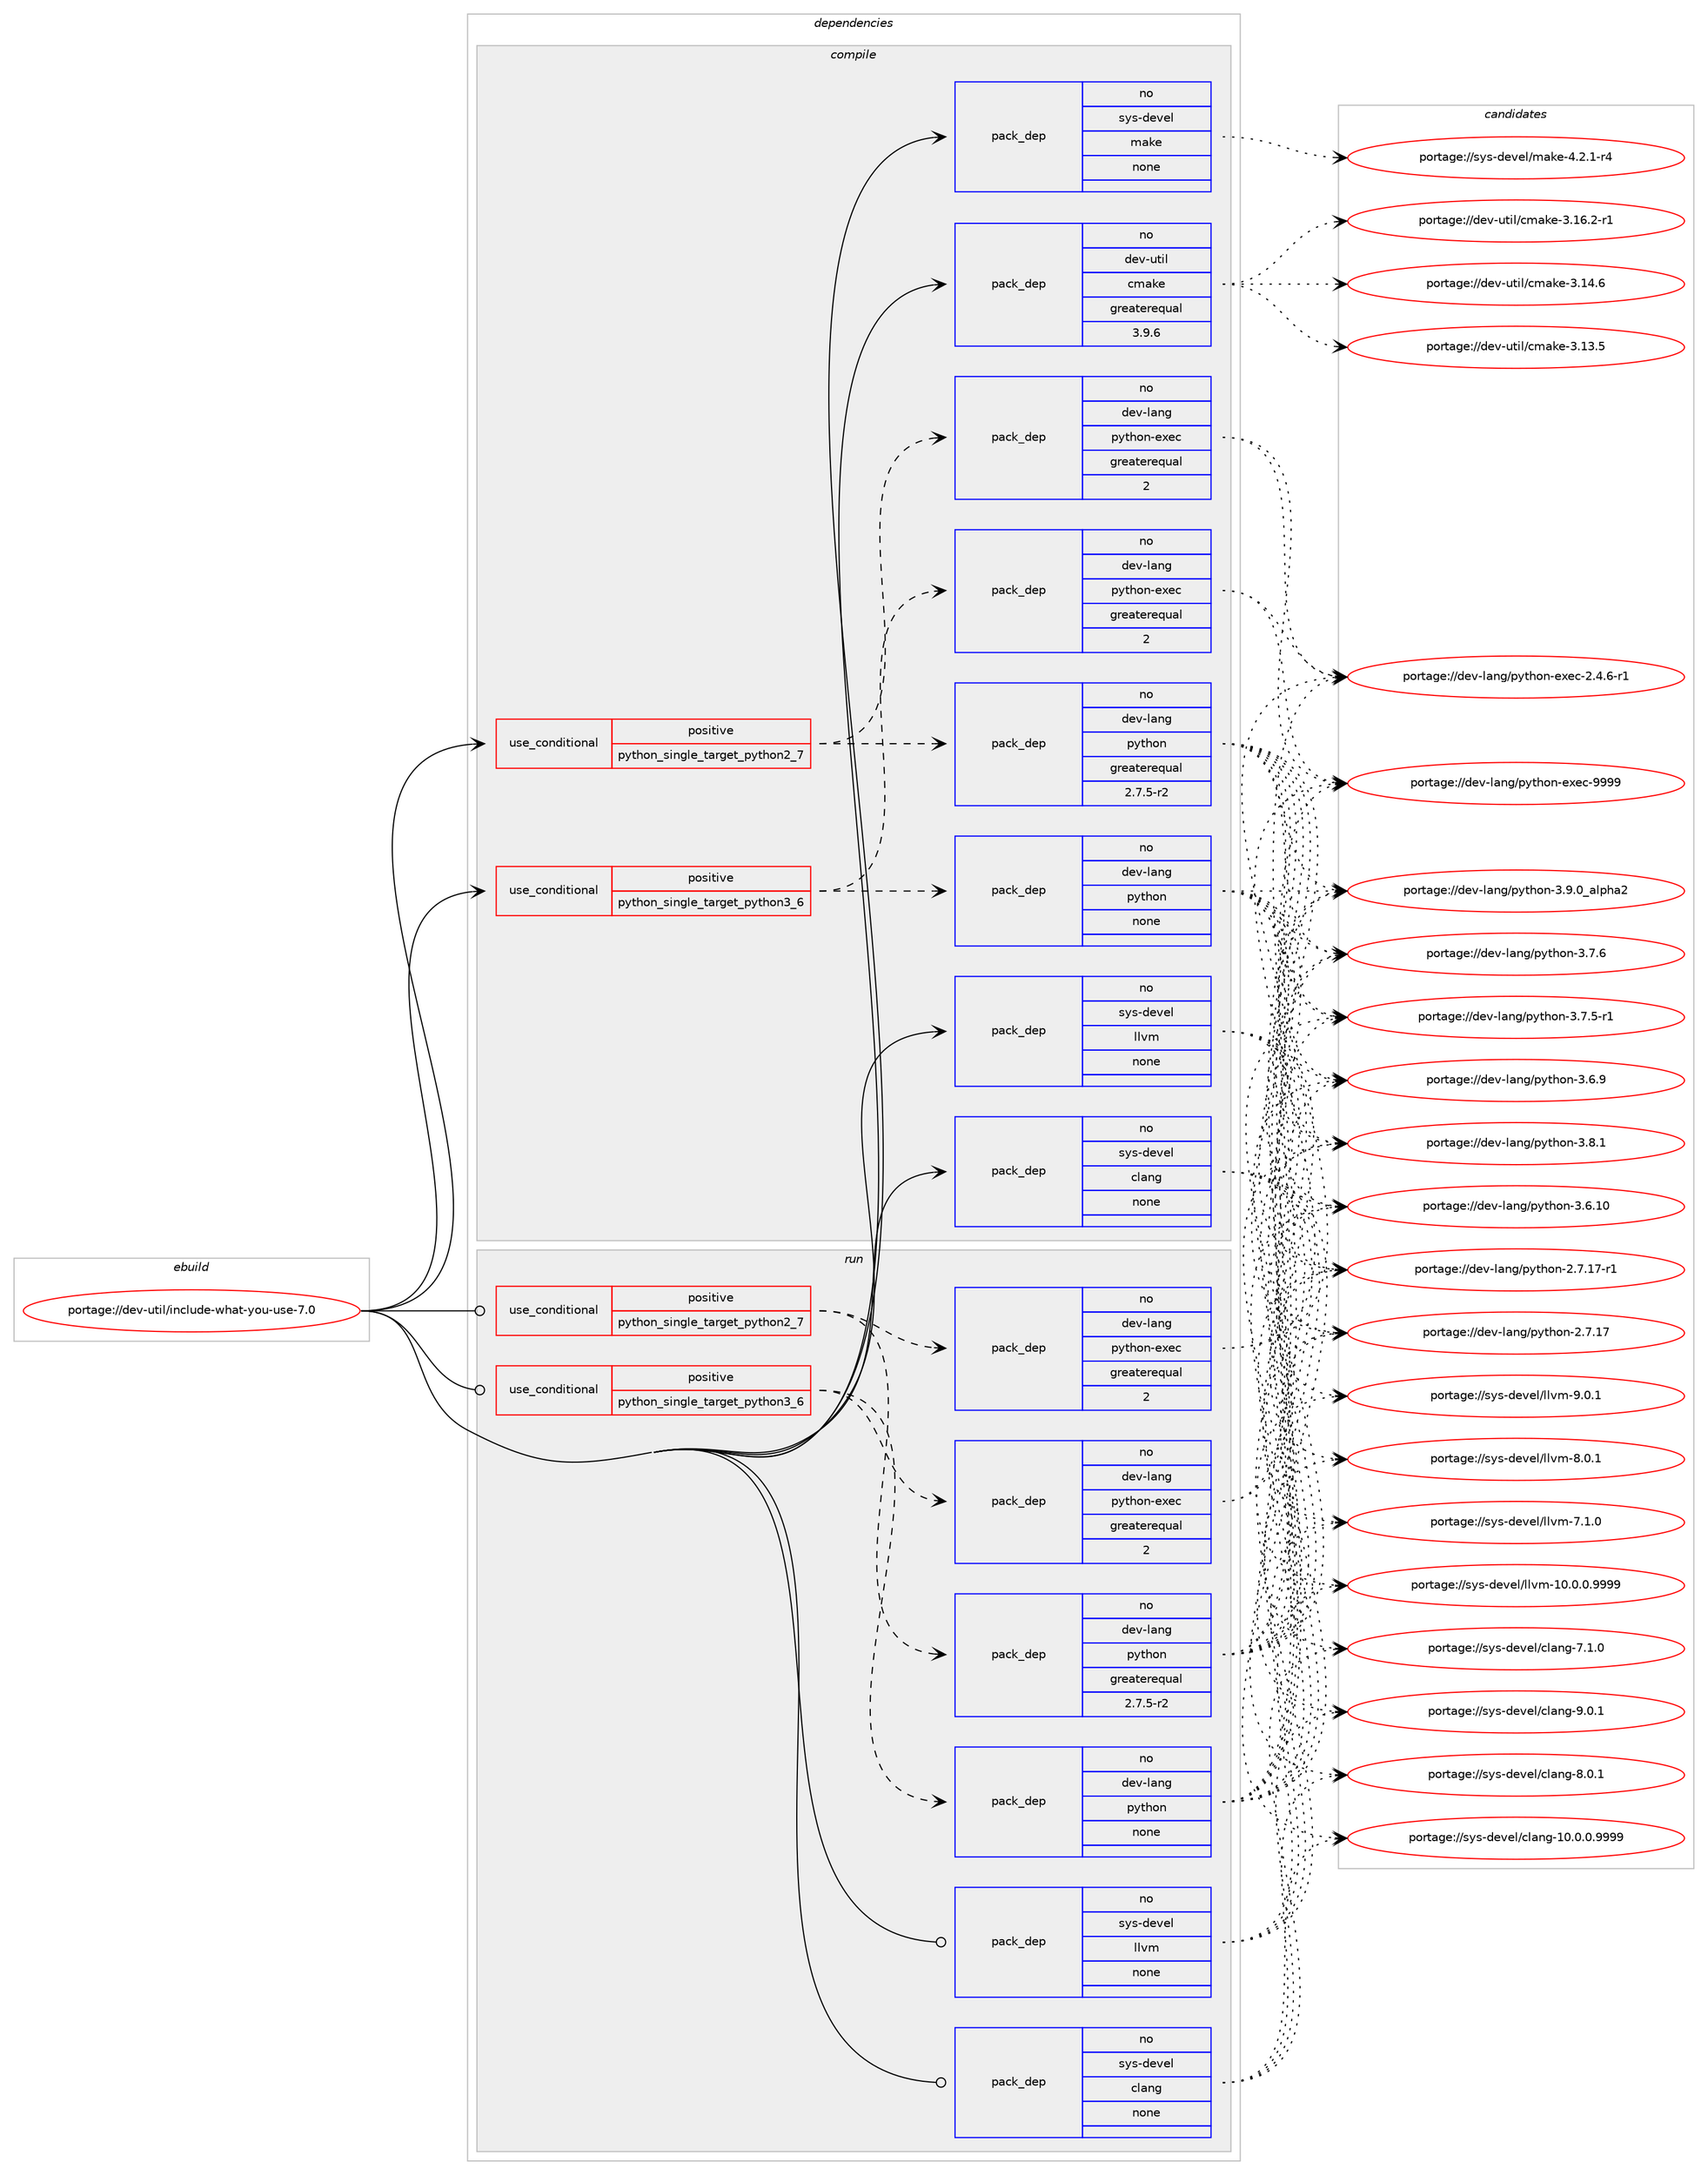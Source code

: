digraph prolog {

# *************
# Graph options
# *************

newrank=true;
concentrate=true;
compound=true;
graph [rankdir=LR,fontname=Helvetica,fontsize=10,ranksep=1.5];#, ranksep=2.5, nodesep=0.2];
edge  [arrowhead=vee];
node  [fontname=Helvetica,fontsize=10];

# **********
# The ebuild
# **********

subgraph cluster_leftcol {
color=gray;
rank=same;
label=<<i>ebuild</i>>;
id [label="portage://dev-util/include-what-you-use-7.0", color=red, width=4, href="../dev-util/include-what-you-use-7.0.svg"];
}

# ****************
# The dependencies
# ****************

subgraph cluster_midcol {
color=gray;
label=<<i>dependencies</i>>;
subgraph cluster_compile {
fillcolor="#eeeeee";
style=filled;
label=<<i>compile</i>>;
subgraph cond62303 {
dependency300731 [label=<<TABLE BORDER="0" CELLBORDER="1" CELLSPACING="0" CELLPADDING="4"><TR><TD ROWSPAN="3" CELLPADDING="10">use_conditional</TD></TR><TR><TD>positive</TD></TR><TR><TD>python_single_target_python2_7</TD></TR></TABLE>>, shape=none, color=red];
subgraph pack233805 {
dependency300732 [label=<<TABLE BORDER="0" CELLBORDER="1" CELLSPACING="0" CELLPADDING="4" WIDTH="220"><TR><TD ROWSPAN="6" CELLPADDING="30">pack_dep</TD></TR><TR><TD WIDTH="110">no</TD></TR><TR><TD>dev-lang</TD></TR><TR><TD>python</TD></TR><TR><TD>greaterequal</TD></TR><TR><TD>2.7.5-r2</TD></TR></TABLE>>, shape=none, color=blue];
}
dependency300731:e -> dependency300732:w [weight=20,style="dashed",arrowhead="vee"];
subgraph pack233806 {
dependency300733 [label=<<TABLE BORDER="0" CELLBORDER="1" CELLSPACING="0" CELLPADDING="4" WIDTH="220"><TR><TD ROWSPAN="6" CELLPADDING="30">pack_dep</TD></TR><TR><TD WIDTH="110">no</TD></TR><TR><TD>dev-lang</TD></TR><TR><TD>python-exec</TD></TR><TR><TD>greaterequal</TD></TR><TR><TD>2</TD></TR></TABLE>>, shape=none, color=blue];
}
dependency300731:e -> dependency300733:w [weight=20,style="dashed",arrowhead="vee"];
}
id:e -> dependency300731:w [weight=20,style="solid",arrowhead="vee"];
subgraph cond62304 {
dependency300734 [label=<<TABLE BORDER="0" CELLBORDER="1" CELLSPACING="0" CELLPADDING="4"><TR><TD ROWSPAN="3" CELLPADDING="10">use_conditional</TD></TR><TR><TD>positive</TD></TR><TR><TD>python_single_target_python3_6</TD></TR></TABLE>>, shape=none, color=red];
subgraph pack233807 {
dependency300735 [label=<<TABLE BORDER="0" CELLBORDER="1" CELLSPACING="0" CELLPADDING="4" WIDTH="220"><TR><TD ROWSPAN="6" CELLPADDING="30">pack_dep</TD></TR><TR><TD WIDTH="110">no</TD></TR><TR><TD>dev-lang</TD></TR><TR><TD>python</TD></TR><TR><TD>none</TD></TR><TR><TD></TD></TR></TABLE>>, shape=none, color=blue];
}
dependency300734:e -> dependency300735:w [weight=20,style="dashed",arrowhead="vee"];
subgraph pack233808 {
dependency300736 [label=<<TABLE BORDER="0" CELLBORDER="1" CELLSPACING="0" CELLPADDING="4" WIDTH="220"><TR><TD ROWSPAN="6" CELLPADDING="30">pack_dep</TD></TR><TR><TD WIDTH="110">no</TD></TR><TR><TD>dev-lang</TD></TR><TR><TD>python-exec</TD></TR><TR><TD>greaterequal</TD></TR><TR><TD>2</TD></TR></TABLE>>, shape=none, color=blue];
}
dependency300734:e -> dependency300736:w [weight=20,style="dashed",arrowhead="vee"];
}
id:e -> dependency300734:w [weight=20,style="solid",arrowhead="vee"];
subgraph pack233809 {
dependency300737 [label=<<TABLE BORDER="0" CELLBORDER="1" CELLSPACING="0" CELLPADDING="4" WIDTH="220"><TR><TD ROWSPAN="6" CELLPADDING="30">pack_dep</TD></TR><TR><TD WIDTH="110">no</TD></TR><TR><TD>dev-util</TD></TR><TR><TD>cmake</TD></TR><TR><TD>greaterequal</TD></TR><TR><TD>3.9.6</TD></TR></TABLE>>, shape=none, color=blue];
}
id:e -> dependency300737:w [weight=20,style="solid",arrowhead="vee"];
subgraph pack233810 {
dependency300738 [label=<<TABLE BORDER="0" CELLBORDER="1" CELLSPACING="0" CELLPADDING="4" WIDTH="220"><TR><TD ROWSPAN="6" CELLPADDING="30">pack_dep</TD></TR><TR><TD WIDTH="110">no</TD></TR><TR><TD>sys-devel</TD></TR><TR><TD>clang</TD></TR><TR><TD>none</TD></TR><TR><TD></TD></TR></TABLE>>, shape=none, color=blue];
}
id:e -> dependency300738:w [weight=20,style="solid",arrowhead="vee"];
subgraph pack233811 {
dependency300739 [label=<<TABLE BORDER="0" CELLBORDER="1" CELLSPACING="0" CELLPADDING="4" WIDTH="220"><TR><TD ROWSPAN="6" CELLPADDING="30">pack_dep</TD></TR><TR><TD WIDTH="110">no</TD></TR><TR><TD>sys-devel</TD></TR><TR><TD>llvm</TD></TR><TR><TD>none</TD></TR><TR><TD></TD></TR></TABLE>>, shape=none, color=blue];
}
id:e -> dependency300739:w [weight=20,style="solid",arrowhead="vee"];
subgraph pack233812 {
dependency300740 [label=<<TABLE BORDER="0" CELLBORDER="1" CELLSPACING="0" CELLPADDING="4" WIDTH="220"><TR><TD ROWSPAN="6" CELLPADDING="30">pack_dep</TD></TR><TR><TD WIDTH="110">no</TD></TR><TR><TD>sys-devel</TD></TR><TR><TD>make</TD></TR><TR><TD>none</TD></TR><TR><TD></TD></TR></TABLE>>, shape=none, color=blue];
}
id:e -> dependency300740:w [weight=20,style="solid",arrowhead="vee"];
}
subgraph cluster_compileandrun {
fillcolor="#eeeeee";
style=filled;
label=<<i>compile and run</i>>;
}
subgraph cluster_run {
fillcolor="#eeeeee";
style=filled;
label=<<i>run</i>>;
subgraph cond62305 {
dependency300741 [label=<<TABLE BORDER="0" CELLBORDER="1" CELLSPACING="0" CELLPADDING="4"><TR><TD ROWSPAN="3" CELLPADDING="10">use_conditional</TD></TR><TR><TD>positive</TD></TR><TR><TD>python_single_target_python2_7</TD></TR></TABLE>>, shape=none, color=red];
subgraph pack233813 {
dependency300742 [label=<<TABLE BORDER="0" CELLBORDER="1" CELLSPACING="0" CELLPADDING="4" WIDTH="220"><TR><TD ROWSPAN="6" CELLPADDING="30">pack_dep</TD></TR><TR><TD WIDTH="110">no</TD></TR><TR><TD>dev-lang</TD></TR><TR><TD>python</TD></TR><TR><TD>greaterequal</TD></TR><TR><TD>2.7.5-r2</TD></TR></TABLE>>, shape=none, color=blue];
}
dependency300741:e -> dependency300742:w [weight=20,style="dashed",arrowhead="vee"];
subgraph pack233814 {
dependency300743 [label=<<TABLE BORDER="0" CELLBORDER="1" CELLSPACING="0" CELLPADDING="4" WIDTH="220"><TR><TD ROWSPAN="6" CELLPADDING="30">pack_dep</TD></TR><TR><TD WIDTH="110">no</TD></TR><TR><TD>dev-lang</TD></TR><TR><TD>python-exec</TD></TR><TR><TD>greaterequal</TD></TR><TR><TD>2</TD></TR></TABLE>>, shape=none, color=blue];
}
dependency300741:e -> dependency300743:w [weight=20,style="dashed",arrowhead="vee"];
}
id:e -> dependency300741:w [weight=20,style="solid",arrowhead="odot"];
subgraph cond62306 {
dependency300744 [label=<<TABLE BORDER="0" CELLBORDER="1" CELLSPACING="0" CELLPADDING="4"><TR><TD ROWSPAN="3" CELLPADDING="10">use_conditional</TD></TR><TR><TD>positive</TD></TR><TR><TD>python_single_target_python3_6</TD></TR></TABLE>>, shape=none, color=red];
subgraph pack233815 {
dependency300745 [label=<<TABLE BORDER="0" CELLBORDER="1" CELLSPACING="0" CELLPADDING="4" WIDTH="220"><TR><TD ROWSPAN="6" CELLPADDING="30">pack_dep</TD></TR><TR><TD WIDTH="110">no</TD></TR><TR><TD>dev-lang</TD></TR><TR><TD>python</TD></TR><TR><TD>none</TD></TR><TR><TD></TD></TR></TABLE>>, shape=none, color=blue];
}
dependency300744:e -> dependency300745:w [weight=20,style="dashed",arrowhead="vee"];
subgraph pack233816 {
dependency300746 [label=<<TABLE BORDER="0" CELLBORDER="1" CELLSPACING="0" CELLPADDING="4" WIDTH="220"><TR><TD ROWSPAN="6" CELLPADDING="30">pack_dep</TD></TR><TR><TD WIDTH="110">no</TD></TR><TR><TD>dev-lang</TD></TR><TR><TD>python-exec</TD></TR><TR><TD>greaterequal</TD></TR><TR><TD>2</TD></TR></TABLE>>, shape=none, color=blue];
}
dependency300744:e -> dependency300746:w [weight=20,style="dashed",arrowhead="vee"];
}
id:e -> dependency300744:w [weight=20,style="solid",arrowhead="odot"];
subgraph pack233817 {
dependency300747 [label=<<TABLE BORDER="0" CELLBORDER="1" CELLSPACING="0" CELLPADDING="4" WIDTH="220"><TR><TD ROWSPAN="6" CELLPADDING="30">pack_dep</TD></TR><TR><TD WIDTH="110">no</TD></TR><TR><TD>sys-devel</TD></TR><TR><TD>clang</TD></TR><TR><TD>none</TD></TR><TR><TD></TD></TR></TABLE>>, shape=none, color=blue];
}
id:e -> dependency300747:w [weight=20,style="solid",arrowhead="odot"];
subgraph pack233818 {
dependency300748 [label=<<TABLE BORDER="0" CELLBORDER="1" CELLSPACING="0" CELLPADDING="4" WIDTH="220"><TR><TD ROWSPAN="6" CELLPADDING="30">pack_dep</TD></TR><TR><TD WIDTH="110">no</TD></TR><TR><TD>sys-devel</TD></TR><TR><TD>llvm</TD></TR><TR><TD>none</TD></TR><TR><TD></TD></TR></TABLE>>, shape=none, color=blue];
}
id:e -> dependency300748:w [weight=20,style="solid",arrowhead="odot"];
}
}

# **************
# The candidates
# **************

subgraph cluster_choices {
rank=same;
color=gray;
label=<<i>candidates</i>>;

subgraph choice233805 {
color=black;
nodesep=1;
choice10010111845108971101034711212111610411111045514657464895971081121049750 [label="portage://dev-lang/python-3.9.0_alpha2", color=red, width=4,href="../dev-lang/python-3.9.0_alpha2.svg"];
choice100101118451089711010347112121116104111110455146564649 [label="portage://dev-lang/python-3.8.1", color=red, width=4,href="../dev-lang/python-3.8.1.svg"];
choice100101118451089711010347112121116104111110455146554654 [label="portage://dev-lang/python-3.7.6", color=red, width=4,href="../dev-lang/python-3.7.6.svg"];
choice1001011184510897110103471121211161041111104551465546534511449 [label="portage://dev-lang/python-3.7.5-r1", color=red, width=4,href="../dev-lang/python-3.7.5-r1.svg"];
choice100101118451089711010347112121116104111110455146544657 [label="portage://dev-lang/python-3.6.9", color=red, width=4,href="../dev-lang/python-3.6.9.svg"];
choice10010111845108971101034711212111610411111045514654464948 [label="portage://dev-lang/python-3.6.10", color=red, width=4,href="../dev-lang/python-3.6.10.svg"];
choice100101118451089711010347112121116104111110455046554649554511449 [label="portage://dev-lang/python-2.7.17-r1", color=red, width=4,href="../dev-lang/python-2.7.17-r1.svg"];
choice10010111845108971101034711212111610411111045504655464955 [label="portage://dev-lang/python-2.7.17", color=red, width=4,href="../dev-lang/python-2.7.17.svg"];
dependency300732:e -> choice10010111845108971101034711212111610411111045514657464895971081121049750:w [style=dotted,weight="100"];
dependency300732:e -> choice100101118451089711010347112121116104111110455146564649:w [style=dotted,weight="100"];
dependency300732:e -> choice100101118451089711010347112121116104111110455146554654:w [style=dotted,weight="100"];
dependency300732:e -> choice1001011184510897110103471121211161041111104551465546534511449:w [style=dotted,weight="100"];
dependency300732:e -> choice100101118451089711010347112121116104111110455146544657:w [style=dotted,weight="100"];
dependency300732:e -> choice10010111845108971101034711212111610411111045514654464948:w [style=dotted,weight="100"];
dependency300732:e -> choice100101118451089711010347112121116104111110455046554649554511449:w [style=dotted,weight="100"];
dependency300732:e -> choice10010111845108971101034711212111610411111045504655464955:w [style=dotted,weight="100"];
}
subgraph choice233806 {
color=black;
nodesep=1;
choice10010111845108971101034711212111610411111045101120101994557575757 [label="portage://dev-lang/python-exec-9999", color=red, width=4,href="../dev-lang/python-exec-9999.svg"];
choice10010111845108971101034711212111610411111045101120101994550465246544511449 [label="portage://dev-lang/python-exec-2.4.6-r1", color=red, width=4,href="../dev-lang/python-exec-2.4.6-r1.svg"];
dependency300733:e -> choice10010111845108971101034711212111610411111045101120101994557575757:w [style=dotted,weight="100"];
dependency300733:e -> choice10010111845108971101034711212111610411111045101120101994550465246544511449:w [style=dotted,weight="100"];
}
subgraph choice233807 {
color=black;
nodesep=1;
choice10010111845108971101034711212111610411111045514657464895971081121049750 [label="portage://dev-lang/python-3.9.0_alpha2", color=red, width=4,href="../dev-lang/python-3.9.0_alpha2.svg"];
choice100101118451089711010347112121116104111110455146564649 [label="portage://dev-lang/python-3.8.1", color=red, width=4,href="../dev-lang/python-3.8.1.svg"];
choice100101118451089711010347112121116104111110455146554654 [label="portage://dev-lang/python-3.7.6", color=red, width=4,href="../dev-lang/python-3.7.6.svg"];
choice1001011184510897110103471121211161041111104551465546534511449 [label="portage://dev-lang/python-3.7.5-r1", color=red, width=4,href="../dev-lang/python-3.7.5-r1.svg"];
choice100101118451089711010347112121116104111110455146544657 [label="portage://dev-lang/python-3.6.9", color=red, width=4,href="../dev-lang/python-3.6.9.svg"];
choice10010111845108971101034711212111610411111045514654464948 [label="portage://dev-lang/python-3.6.10", color=red, width=4,href="../dev-lang/python-3.6.10.svg"];
choice100101118451089711010347112121116104111110455046554649554511449 [label="portage://dev-lang/python-2.7.17-r1", color=red, width=4,href="../dev-lang/python-2.7.17-r1.svg"];
choice10010111845108971101034711212111610411111045504655464955 [label="portage://dev-lang/python-2.7.17", color=red, width=4,href="../dev-lang/python-2.7.17.svg"];
dependency300735:e -> choice10010111845108971101034711212111610411111045514657464895971081121049750:w [style=dotted,weight="100"];
dependency300735:e -> choice100101118451089711010347112121116104111110455146564649:w [style=dotted,weight="100"];
dependency300735:e -> choice100101118451089711010347112121116104111110455146554654:w [style=dotted,weight="100"];
dependency300735:e -> choice1001011184510897110103471121211161041111104551465546534511449:w [style=dotted,weight="100"];
dependency300735:e -> choice100101118451089711010347112121116104111110455146544657:w [style=dotted,weight="100"];
dependency300735:e -> choice10010111845108971101034711212111610411111045514654464948:w [style=dotted,weight="100"];
dependency300735:e -> choice100101118451089711010347112121116104111110455046554649554511449:w [style=dotted,weight="100"];
dependency300735:e -> choice10010111845108971101034711212111610411111045504655464955:w [style=dotted,weight="100"];
}
subgraph choice233808 {
color=black;
nodesep=1;
choice10010111845108971101034711212111610411111045101120101994557575757 [label="portage://dev-lang/python-exec-9999", color=red, width=4,href="../dev-lang/python-exec-9999.svg"];
choice10010111845108971101034711212111610411111045101120101994550465246544511449 [label="portage://dev-lang/python-exec-2.4.6-r1", color=red, width=4,href="../dev-lang/python-exec-2.4.6-r1.svg"];
dependency300736:e -> choice10010111845108971101034711212111610411111045101120101994557575757:w [style=dotted,weight="100"];
dependency300736:e -> choice10010111845108971101034711212111610411111045101120101994550465246544511449:w [style=dotted,weight="100"];
}
subgraph choice233809 {
color=black;
nodesep=1;
choice10010111845117116105108479910997107101455146495446504511449 [label="portage://dev-util/cmake-3.16.2-r1", color=red, width=4,href="../dev-util/cmake-3.16.2-r1.svg"];
choice1001011184511711610510847991099710710145514649524654 [label="portage://dev-util/cmake-3.14.6", color=red, width=4,href="../dev-util/cmake-3.14.6.svg"];
choice1001011184511711610510847991099710710145514649514653 [label="portage://dev-util/cmake-3.13.5", color=red, width=4,href="../dev-util/cmake-3.13.5.svg"];
dependency300737:e -> choice10010111845117116105108479910997107101455146495446504511449:w [style=dotted,weight="100"];
dependency300737:e -> choice1001011184511711610510847991099710710145514649524654:w [style=dotted,weight="100"];
dependency300737:e -> choice1001011184511711610510847991099710710145514649514653:w [style=dotted,weight="100"];
}
subgraph choice233810 {
color=black;
nodesep=1;
choice11512111545100101118101108479910897110103455746484649 [label="portage://sys-devel/clang-9.0.1", color=red, width=4,href="../sys-devel/clang-9.0.1.svg"];
choice11512111545100101118101108479910897110103455646484649 [label="portage://sys-devel/clang-8.0.1", color=red, width=4,href="../sys-devel/clang-8.0.1.svg"];
choice11512111545100101118101108479910897110103455546494648 [label="portage://sys-devel/clang-7.1.0", color=red, width=4,href="../sys-devel/clang-7.1.0.svg"];
choice11512111545100101118101108479910897110103454948464846484657575757 [label="portage://sys-devel/clang-10.0.0.9999", color=red, width=4,href="../sys-devel/clang-10.0.0.9999.svg"];
dependency300738:e -> choice11512111545100101118101108479910897110103455746484649:w [style=dotted,weight="100"];
dependency300738:e -> choice11512111545100101118101108479910897110103455646484649:w [style=dotted,weight="100"];
dependency300738:e -> choice11512111545100101118101108479910897110103455546494648:w [style=dotted,weight="100"];
dependency300738:e -> choice11512111545100101118101108479910897110103454948464846484657575757:w [style=dotted,weight="100"];
}
subgraph choice233811 {
color=black;
nodesep=1;
choice1151211154510010111810110847108108118109455746484649 [label="portage://sys-devel/llvm-9.0.1", color=red, width=4,href="../sys-devel/llvm-9.0.1.svg"];
choice1151211154510010111810110847108108118109455646484649 [label="portage://sys-devel/llvm-8.0.1", color=red, width=4,href="../sys-devel/llvm-8.0.1.svg"];
choice1151211154510010111810110847108108118109455546494648 [label="portage://sys-devel/llvm-7.1.0", color=red, width=4,href="../sys-devel/llvm-7.1.0.svg"];
choice1151211154510010111810110847108108118109454948464846484657575757 [label="portage://sys-devel/llvm-10.0.0.9999", color=red, width=4,href="../sys-devel/llvm-10.0.0.9999.svg"];
dependency300739:e -> choice1151211154510010111810110847108108118109455746484649:w [style=dotted,weight="100"];
dependency300739:e -> choice1151211154510010111810110847108108118109455646484649:w [style=dotted,weight="100"];
dependency300739:e -> choice1151211154510010111810110847108108118109455546494648:w [style=dotted,weight="100"];
dependency300739:e -> choice1151211154510010111810110847108108118109454948464846484657575757:w [style=dotted,weight="100"];
}
subgraph choice233812 {
color=black;
nodesep=1;
choice1151211154510010111810110847109971071014552465046494511452 [label="portage://sys-devel/make-4.2.1-r4", color=red, width=4,href="../sys-devel/make-4.2.1-r4.svg"];
dependency300740:e -> choice1151211154510010111810110847109971071014552465046494511452:w [style=dotted,weight="100"];
}
subgraph choice233813 {
color=black;
nodesep=1;
choice10010111845108971101034711212111610411111045514657464895971081121049750 [label="portage://dev-lang/python-3.9.0_alpha2", color=red, width=4,href="../dev-lang/python-3.9.0_alpha2.svg"];
choice100101118451089711010347112121116104111110455146564649 [label="portage://dev-lang/python-3.8.1", color=red, width=4,href="../dev-lang/python-3.8.1.svg"];
choice100101118451089711010347112121116104111110455146554654 [label="portage://dev-lang/python-3.7.6", color=red, width=4,href="../dev-lang/python-3.7.6.svg"];
choice1001011184510897110103471121211161041111104551465546534511449 [label="portage://dev-lang/python-3.7.5-r1", color=red, width=4,href="../dev-lang/python-3.7.5-r1.svg"];
choice100101118451089711010347112121116104111110455146544657 [label="portage://dev-lang/python-3.6.9", color=red, width=4,href="../dev-lang/python-3.6.9.svg"];
choice10010111845108971101034711212111610411111045514654464948 [label="portage://dev-lang/python-3.6.10", color=red, width=4,href="../dev-lang/python-3.6.10.svg"];
choice100101118451089711010347112121116104111110455046554649554511449 [label="portage://dev-lang/python-2.7.17-r1", color=red, width=4,href="../dev-lang/python-2.7.17-r1.svg"];
choice10010111845108971101034711212111610411111045504655464955 [label="portage://dev-lang/python-2.7.17", color=red, width=4,href="../dev-lang/python-2.7.17.svg"];
dependency300742:e -> choice10010111845108971101034711212111610411111045514657464895971081121049750:w [style=dotted,weight="100"];
dependency300742:e -> choice100101118451089711010347112121116104111110455146564649:w [style=dotted,weight="100"];
dependency300742:e -> choice100101118451089711010347112121116104111110455146554654:w [style=dotted,weight="100"];
dependency300742:e -> choice1001011184510897110103471121211161041111104551465546534511449:w [style=dotted,weight="100"];
dependency300742:e -> choice100101118451089711010347112121116104111110455146544657:w [style=dotted,weight="100"];
dependency300742:e -> choice10010111845108971101034711212111610411111045514654464948:w [style=dotted,weight="100"];
dependency300742:e -> choice100101118451089711010347112121116104111110455046554649554511449:w [style=dotted,weight="100"];
dependency300742:e -> choice10010111845108971101034711212111610411111045504655464955:w [style=dotted,weight="100"];
}
subgraph choice233814 {
color=black;
nodesep=1;
choice10010111845108971101034711212111610411111045101120101994557575757 [label="portage://dev-lang/python-exec-9999", color=red, width=4,href="../dev-lang/python-exec-9999.svg"];
choice10010111845108971101034711212111610411111045101120101994550465246544511449 [label="portage://dev-lang/python-exec-2.4.6-r1", color=red, width=4,href="../dev-lang/python-exec-2.4.6-r1.svg"];
dependency300743:e -> choice10010111845108971101034711212111610411111045101120101994557575757:w [style=dotted,weight="100"];
dependency300743:e -> choice10010111845108971101034711212111610411111045101120101994550465246544511449:w [style=dotted,weight="100"];
}
subgraph choice233815 {
color=black;
nodesep=1;
choice10010111845108971101034711212111610411111045514657464895971081121049750 [label="portage://dev-lang/python-3.9.0_alpha2", color=red, width=4,href="../dev-lang/python-3.9.0_alpha2.svg"];
choice100101118451089711010347112121116104111110455146564649 [label="portage://dev-lang/python-3.8.1", color=red, width=4,href="../dev-lang/python-3.8.1.svg"];
choice100101118451089711010347112121116104111110455146554654 [label="portage://dev-lang/python-3.7.6", color=red, width=4,href="../dev-lang/python-3.7.6.svg"];
choice1001011184510897110103471121211161041111104551465546534511449 [label="portage://dev-lang/python-3.7.5-r1", color=red, width=4,href="../dev-lang/python-3.7.5-r1.svg"];
choice100101118451089711010347112121116104111110455146544657 [label="portage://dev-lang/python-3.6.9", color=red, width=4,href="../dev-lang/python-3.6.9.svg"];
choice10010111845108971101034711212111610411111045514654464948 [label="portage://dev-lang/python-3.6.10", color=red, width=4,href="../dev-lang/python-3.6.10.svg"];
choice100101118451089711010347112121116104111110455046554649554511449 [label="portage://dev-lang/python-2.7.17-r1", color=red, width=4,href="../dev-lang/python-2.7.17-r1.svg"];
choice10010111845108971101034711212111610411111045504655464955 [label="portage://dev-lang/python-2.7.17", color=red, width=4,href="../dev-lang/python-2.7.17.svg"];
dependency300745:e -> choice10010111845108971101034711212111610411111045514657464895971081121049750:w [style=dotted,weight="100"];
dependency300745:e -> choice100101118451089711010347112121116104111110455146564649:w [style=dotted,weight="100"];
dependency300745:e -> choice100101118451089711010347112121116104111110455146554654:w [style=dotted,weight="100"];
dependency300745:e -> choice1001011184510897110103471121211161041111104551465546534511449:w [style=dotted,weight="100"];
dependency300745:e -> choice100101118451089711010347112121116104111110455146544657:w [style=dotted,weight="100"];
dependency300745:e -> choice10010111845108971101034711212111610411111045514654464948:w [style=dotted,weight="100"];
dependency300745:e -> choice100101118451089711010347112121116104111110455046554649554511449:w [style=dotted,weight="100"];
dependency300745:e -> choice10010111845108971101034711212111610411111045504655464955:w [style=dotted,weight="100"];
}
subgraph choice233816 {
color=black;
nodesep=1;
choice10010111845108971101034711212111610411111045101120101994557575757 [label="portage://dev-lang/python-exec-9999", color=red, width=4,href="../dev-lang/python-exec-9999.svg"];
choice10010111845108971101034711212111610411111045101120101994550465246544511449 [label="portage://dev-lang/python-exec-2.4.6-r1", color=red, width=4,href="../dev-lang/python-exec-2.4.6-r1.svg"];
dependency300746:e -> choice10010111845108971101034711212111610411111045101120101994557575757:w [style=dotted,weight="100"];
dependency300746:e -> choice10010111845108971101034711212111610411111045101120101994550465246544511449:w [style=dotted,weight="100"];
}
subgraph choice233817 {
color=black;
nodesep=1;
choice11512111545100101118101108479910897110103455746484649 [label="portage://sys-devel/clang-9.0.1", color=red, width=4,href="../sys-devel/clang-9.0.1.svg"];
choice11512111545100101118101108479910897110103455646484649 [label="portage://sys-devel/clang-8.0.1", color=red, width=4,href="../sys-devel/clang-8.0.1.svg"];
choice11512111545100101118101108479910897110103455546494648 [label="portage://sys-devel/clang-7.1.0", color=red, width=4,href="../sys-devel/clang-7.1.0.svg"];
choice11512111545100101118101108479910897110103454948464846484657575757 [label="portage://sys-devel/clang-10.0.0.9999", color=red, width=4,href="../sys-devel/clang-10.0.0.9999.svg"];
dependency300747:e -> choice11512111545100101118101108479910897110103455746484649:w [style=dotted,weight="100"];
dependency300747:e -> choice11512111545100101118101108479910897110103455646484649:w [style=dotted,weight="100"];
dependency300747:e -> choice11512111545100101118101108479910897110103455546494648:w [style=dotted,weight="100"];
dependency300747:e -> choice11512111545100101118101108479910897110103454948464846484657575757:w [style=dotted,weight="100"];
}
subgraph choice233818 {
color=black;
nodesep=1;
choice1151211154510010111810110847108108118109455746484649 [label="portage://sys-devel/llvm-9.0.1", color=red, width=4,href="../sys-devel/llvm-9.0.1.svg"];
choice1151211154510010111810110847108108118109455646484649 [label="portage://sys-devel/llvm-8.0.1", color=red, width=4,href="../sys-devel/llvm-8.0.1.svg"];
choice1151211154510010111810110847108108118109455546494648 [label="portage://sys-devel/llvm-7.1.0", color=red, width=4,href="../sys-devel/llvm-7.1.0.svg"];
choice1151211154510010111810110847108108118109454948464846484657575757 [label="portage://sys-devel/llvm-10.0.0.9999", color=red, width=4,href="../sys-devel/llvm-10.0.0.9999.svg"];
dependency300748:e -> choice1151211154510010111810110847108108118109455746484649:w [style=dotted,weight="100"];
dependency300748:e -> choice1151211154510010111810110847108108118109455646484649:w [style=dotted,weight="100"];
dependency300748:e -> choice1151211154510010111810110847108108118109455546494648:w [style=dotted,weight="100"];
dependency300748:e -> choice1151211154510010111810110847108108118109454948464846484657575757:w [style=dotted,weight="100"];
}
}

}
